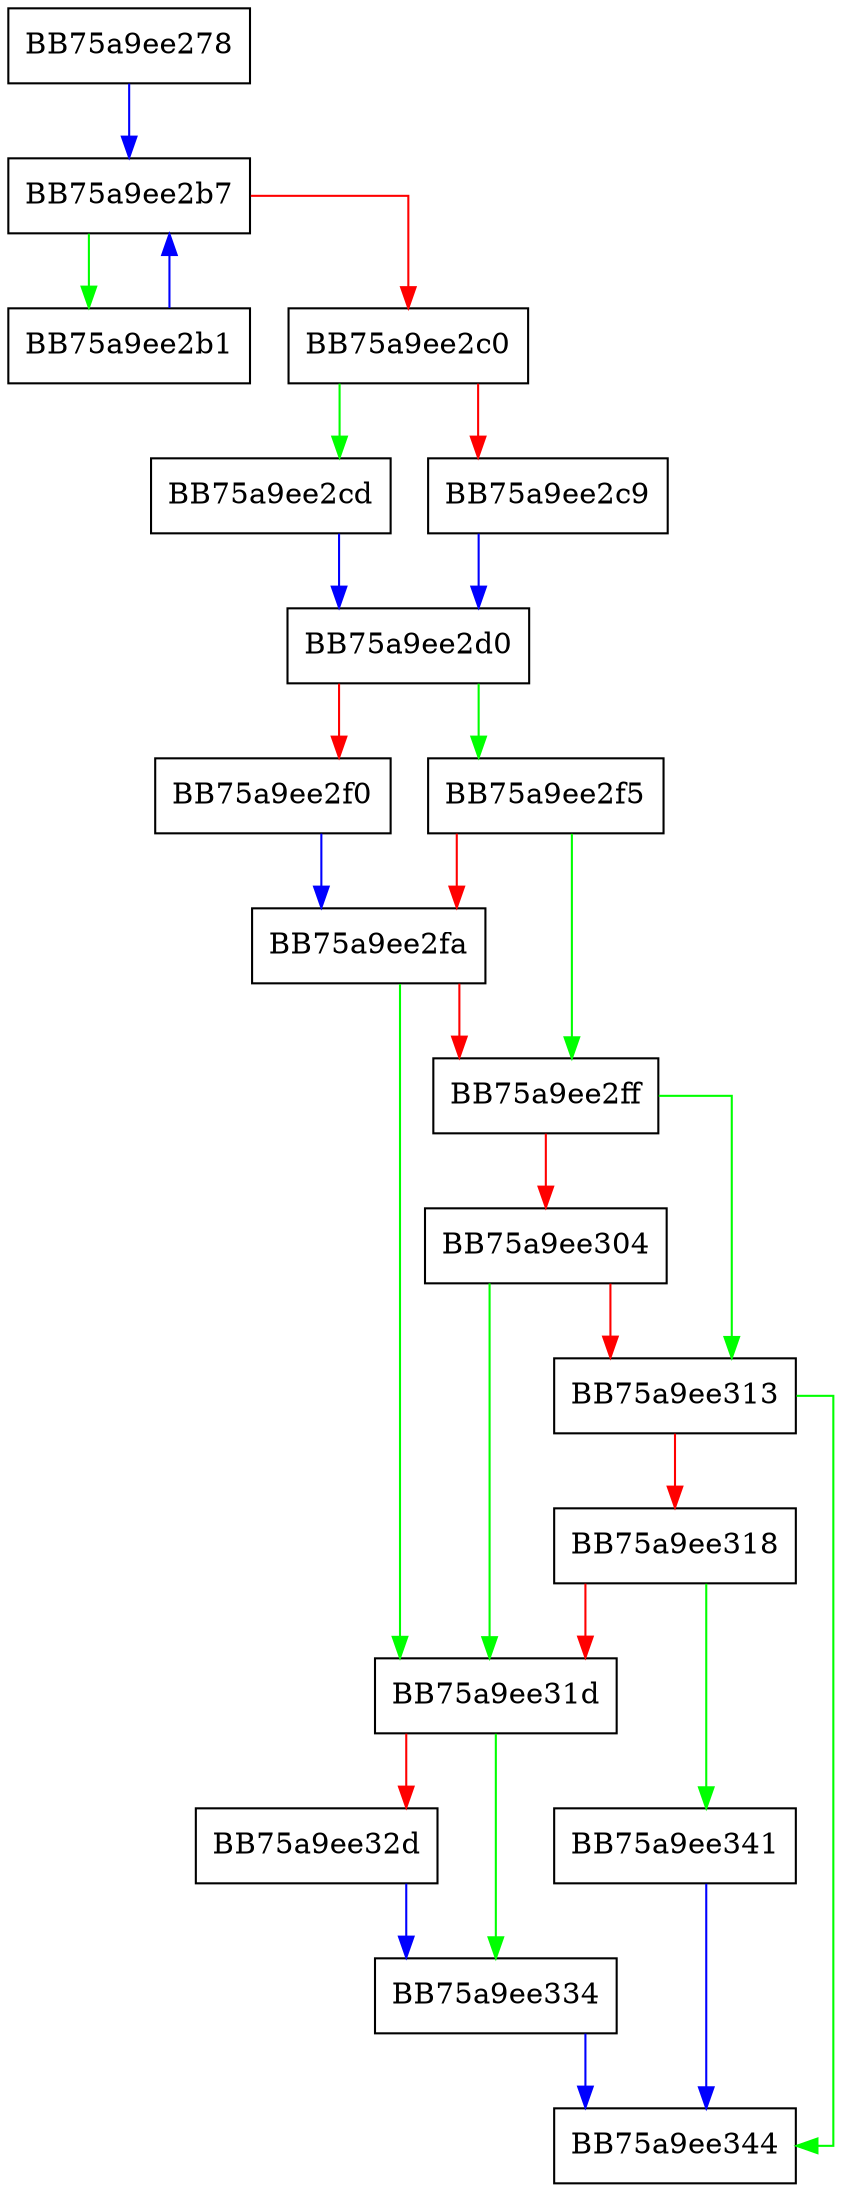 digraph _Stollx {
  node [shape="box"];
  graph [splines=ortho];
  BB75a9ee278 -> BB75a9ee2b7 [color="blue"];
  BB75a9ee2b1 -> BB75a9ee2b7 [color="blue"];
  BB75a9ee2b7 -> BB75a9ee2b1 [color="green"];
  BB75a9ee2b7 -> BB75a9ee2c0 [color="red"];
  BB75a9ee2c0 -> BB75a9ee2cd [color="green"];
  BB75a9ee2c0 -> BB75a9ee2c9 [color="red"];
  BB75a9ee2c9 -> BB75a9ee2d0 [color="blue"];
  BB75a9ee2cd -> BB75a9ee2d0 [color="blue"];
  BB75a9ee2d0 -> BB75a9ee2f5 [color="green"];
  BB75a9ee2d0 -> BB75a9ee2f0 [color="red"];
  BB75a9ee2f0 -> BB75a9ee2fa [color="blue"];
  BB75a9ee2f5 -> BB75a9ee2ff [color="green"];
  BB75a9ee2f5 -> BB75a9ee2fa [color="red"];
  BB75a9ee2fa -> BB75a9ee31d [color="green"];
  BB75a9ee2fa -> BB75a9ee2ff [color="red"];
  BB75a9ee2ff -> BB75a9ee313 [color="green"];
  BB75a9ee2ff -> BB75a9ee304 [color="red"];
  BB75a9ee304 -> BB75a9ee31d [color="green"];
  BB75a9ee304 -> BB75a9ee313 [color="red"];
  BB75a9ee313 -> BB75a9ee344 [color="green"];
  BB75a9ee313 -> BB75a9ee318 [color="red"];
  BB75a9ee318 -> BB75a9ee341 [color="green"];
  BB75a9ee318 -> BB75a9ee31d [color="red"];
  BB75a9ee31d -> BB75a9ee334 [color="green"];
  BB75a9ee31d -> BB75a9ee32d [color="red"];
  BB75a9ee32d -> BB75a9ee334 [color="blue"];
  BB75a9ee334 -> BB75a9ee344 [color="blue"];
  BB75a9ee341 -> BB75a9ee344 [color="blue"];
}
